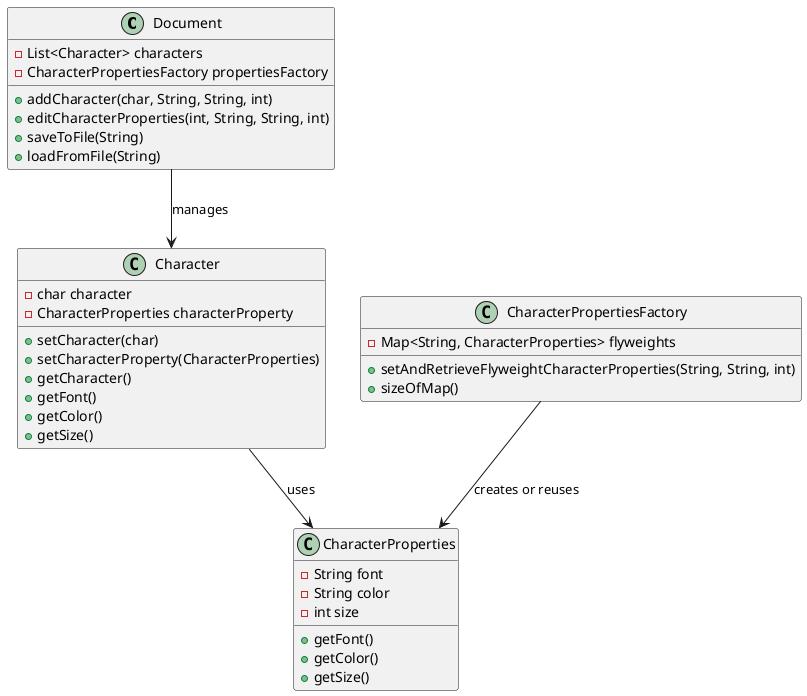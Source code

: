 @startuml
'https://plantuml.com/class-diagram

class Document {
    - List<Character> characters
    - CharacterPropertiesFactory propertiesFactory
    + addCharacter(char, String, String, int)
    + editCharacterProperties(int, String, String, int)
    + saveToFile(String)
    + loadFromFile(String)
}

class Character {
    - char character
    - CharacterProperties characterProperty
    + setCharacter(char)
    + setCharacterProperty(CharacterProperties)
    + getCharacter()
    + getFont()
    + getColor()
    + getSize()
}

class CharacterProperties {
    - String font
    - String color
    - int size
    + getFont()
    + getColor()
    + getSize()
}

class CharacterPropertiesFactory {
    - Map<String, CharacterProperties> flyweights
    + setAndRetrieveFlyweightCharacterProperties(String, String, int)
    + sizeOfMap()
}

Document --> Character : "manages"
Character --> CharacterProperties : "uses"
CharacterPropertiesFactory --> CharacterProperties : "creates or reuses"

@enduml
